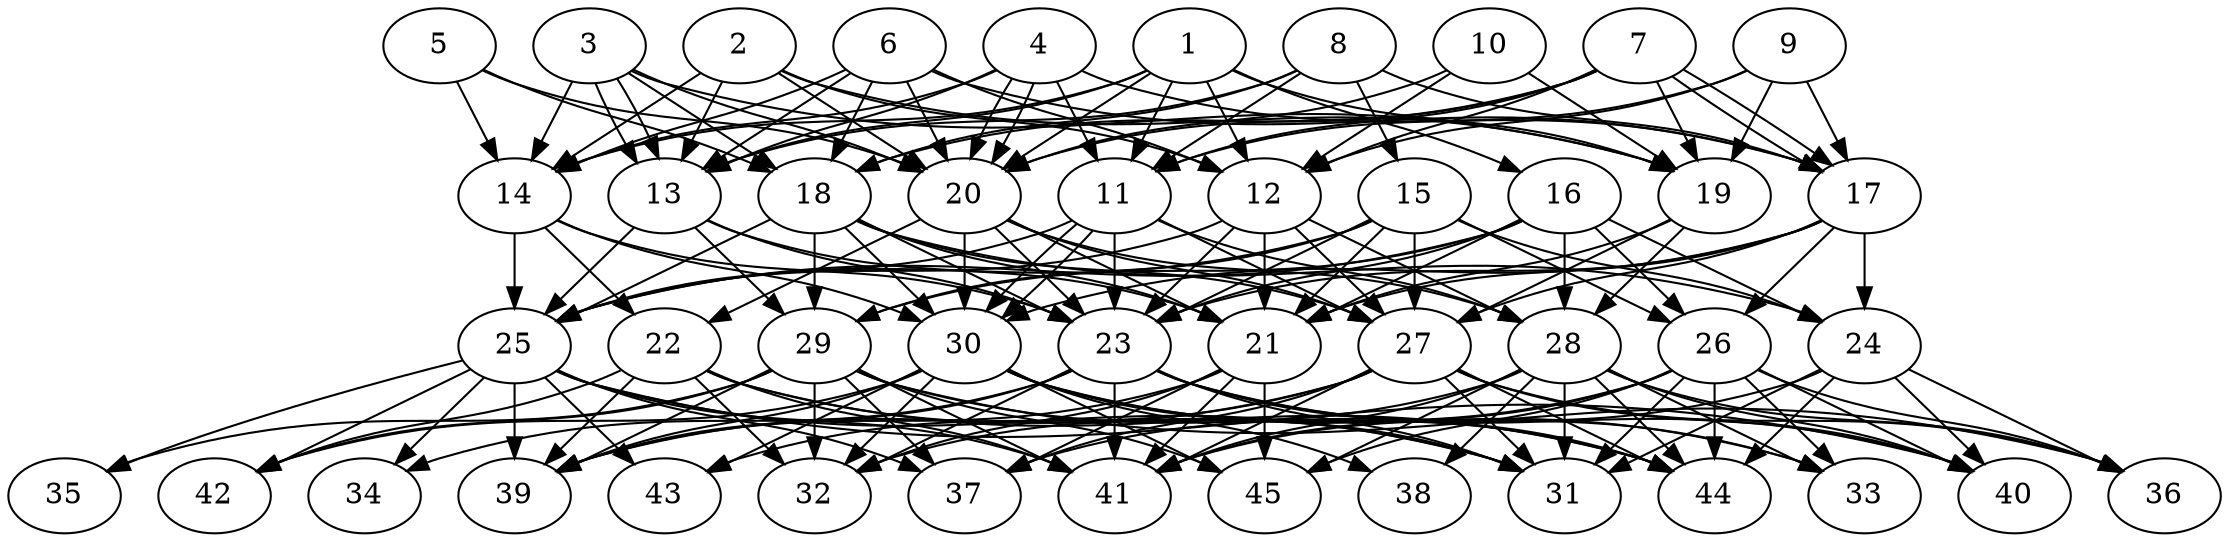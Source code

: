 // DAG automatically generated by daggen at Thu Oct  3 14:07:25 2019
// ./daggen --dot -n 45 --ccr 0.5 --fat 0.7 --regular 0.7 --density 0.9 --mindata 5242880 --maxdata 52428800 
digraph G {
  1 [size="14469120", alpha="0.10", expect_size="7234560"] 
  1 -> 11 [size ="7234560"]
  1 -> 12 [size ="7234560"]
  1 -> 13 [size ="7234560"]
  1 -> 14 [size ="7234560"]
  1 -> 16 [size ="7234560"]
  1 -> 19 [size ="7234560"]
  1 -> 20 [size ="7234560"]
  2 [size="97304576", alpha="0.08", expect_size="48652288"] 
  2 -> 12 [size ="48652288"]
  2 -> 13 [size ="48652288"]
  2 -> 14 [size ="48652288"]
  2 -> 19 [size ="48652288"]
  2 -> 20 [size ="48652288"]
  3 [size="48211968", alpha="0.11", expect_size="24105984"] 
  3 -> 13 [size ="24105984"]
  3 -> 13 [size ="24105984"]
  3 -> 14 [size ="24105984"]
  3 -> 18 [size ="24105984"]
  3 -> 19 [size ="24105984"]
  3 -> 20 [size ="24105984"]
  4 [size="59117568", alpha="0.11", expect_size="29558784"] 
  4 -> 11 [size ="29558784"]
  4 -> 13 [size ="29558784"]
  4 -> 14 [size ="29558784"]
  4 -> 17 [size ="29558784"]
  4 -> 20 [size ="29558784"]
  4 -> 20 [size ="29558784"]
  5 [size="87920640", alpha="0.17", expect_size="43960320"] 
  5 -> 14 [size ="43960320"]
  5 -> 18 [size ="43960320"]
  5 -> 20 [size ="43960320"]
  6 [size="46811136", alpha="0.16", expect_size="23405568"] 
  6 -> 12 [size ="23405568"]
  6 -> 13 [size ="23405568"]
  6 -> 14 [size ="23405568"]
  6 -> 17 [size ="23405568"]
  6 -> 18 [size ="23405568"]
  6 -> 20 [size ="23405568"]
  7 [size="94568448", alpha="0.01", expect_size="47284224"] 
  7 -> 11 [size ="47284224"]
  7 -> 12 [size ="47284224"]
  7 -> 17 [size ="47284224"]
  7 -> 17 [size ="47284224"]
  7 -> 18 [size ="47284224"]
  7 -> 19 [size ="47284224"]
  7 -> 20 [size ="47284224"]
  8 [size="70047744", alpha="0.12", expect_size="35023872"] 
  8 -> 11 [size ="35023872"]
  8 -> 13 [size ="35023872"]
  8 -> 15 [size ="35023872"]
  8 -> 17 [size ="35023872"]
  8 -> 18 [size ="35023872"]
  9 [size="58712064", alpha="0.09", expect_size="29356032"] 
  9 -> 11 [size ="29356032"]
  9 -> 12 [size ="29356032"]
  9 -> 17 [size ="29356032"]
  9 -> 19 [size ="29356032"]
  10 [size="66304000", alpha="0.10", expect_size="33152000"] 
  10 -> 12 [size ="33152000"]
  10 -> 19 [size ="33152000"]
  10 -> 20 [size ="33152000"]
  11 [size="44417024", alpha="0.04", expect_size="22208512"] 
  11 -> 23 [size ="22208512"]
  11 -> 25 [size ="22208512"]
  11 -> 27 [size ="22208512"]
  11 -> 28 [size ="22208512"]
  11 -> 30 [size ="22208512"]
  11 -> 30 [size ="22208512"]
  12 [size="90318848", alpha="0.04", expect_size="45159424"] 
  12 -> 21 [size ="45159424"]
  12 -> 23 [size ="45159424"]
  12 -> 25 [size ="45159424"]
  12 -> 27 [size ="45159424"]
  12 -> 28 [size ="45159424"]
  13 [size="35416064", alpha="0.14", expect_size="17708032"] 
  13 -> 21 [size ="17708032"]
  13 -> 23 [size ="17708032"]
  13 -> 25 [size ="17708032"]
  13 -> 29 [size ="17708032"]
  14 [size="87928832", alpha="0.07", expect_size="43964416"] 
  14 -> 22 [size ="43964416"]
  14 -> 23 [size ="43964416"]
  14 -> 25 [size ="43964416"]
  14 -> 30 [size ="43964416"]
  15 [size="46045184", alpha="0.12", expect_size="23022592"] 
  15 -> 21 [size ="23022592"]
  15 -> 23 [size ="23022592"]
  15 -> 24 [size ="23022592"]
  15 -> 25 [size ="23022592"]
  15 -> 26 [size ="23022592"]
  15 -> 27 [size ="23022592"]
  15 -> 29 [size ="23022592"]
  16 [size="33501184", alpha="0.00", expect_size="16750592"] 
  16 -> 21 [size ="16750592"]
  16 -> 23 [size ="16750592"]
  16 -> 24 [size ="16750592"]
  16 -> 25 [size ="16750592"]
  16 -> 26 [size ="16750592"]
  16 -> 28 [size ="16750592"]
  16 -> 29 [size ="16750592"]
  17 [size="14422016", alpha="0.00", expect_size="7211008"] 
  17 -> 21 [size ="7211008"]
  17 -> 23 [size ="7211008"]
  17 -> 24 [size ="7211008"]
  17 -> 26 [size ="7211008"]
  17 -> 27 [size ="7211008"]
  17 -> 30 [size ="7211008"]
  18 [size="18927616", alpha="0.17", expect_size="9463808"] 
  18 -> 21 [size ="9463808"]
  18 -> 23 [size ="9463808"]
  18 -> 24 [size ="9463808"]
  18 -> 25 [size ="9463808"]
  18 -> 27 [size ="9463808"]
  18 -> 29 [size ="9463808"]
  18 -> 30 [size ="9463808"]
  19 [size="74016768", alpha="0.17", expect_size="37008384"] 
  19 -> 21 [size ="37008384"]
  19 -> 27 [size ="37008384"]
  19 -> 28 [size ="37008384"]
  20 [size="22159360", alpha="0.18", expect_size="11079680"] 
  20 -> 21 [size ="11079680"]
  20 -> 22 [size ="11079680"]
  20 -> 23 [size ="11079680"]
  20 -> 27 [size ="11079680"]
  20 -> 28 [size ="11079680"]
  20 -> 30 [size ="11079680"]
  21 [size="69642240", alpha="0.19", expect_size="34821120"] 
  21 -> 32 [size ="34821120"]
  21 -> 37 [size ="34821120"]
  21 -> 39 [size ="34821120"]
  21 -> 41 [size ="34821120"]
  21 -> 45 [size ="34821120"]
  22 [size="86808576", alpha="0.19", expect_size="43404288"] 
  22 -> 31 [size ="43404288"]
  22 -> 32 [size ="43404288"]
  22 -> 39 [size ="43404288"]
  22 -> 41 [size ="43404288"]
  22 -> 42 [size ="43404288"]
  22 -> 44 [size ="43404288"]
  23 [size="13248512", alpha="0.07", expect_size="6624256"] 
  23 -> 31 [size ="6624256"]
  23 -> 32 [size ="6624256"]
  23 -> 33 [size ="6624256"]
  23 -> 34 [size ="6624256"]
  23 -> 39 [size ="6624256"]
  23 -> 40 [size ="6624256"]
  23 -> 41 [size ="6624256"]
  23 -> 44 [size ="6624256"]
  24 [size="77352960", alpha="0.05", expect_size="38676480"] 
  24 -> 31 [size ="38676480"]
  24 -> 36 [size ="38676480"]
  24 -> 40 [size ="38676480"]
  24 -> 41 [size ="38676480"]
  24 -> 44 [size ="38676480"]
  25 [size="16035840", alpha="0.20", expect_size="8017920"] 
  25 -> 31 [size ="8017920"]
  25 -> 34 [size ="8017920"]
  25 -> 35 [size ="8017920"]
  25 -> 37 [size ="8017920"]
  25 -> 39 [size ="8017920"]
  25 -> 40 [size ="8017920"]
  25 -> 41 [size ="8017920"]
  25 -> 42 [size ="8017920"]
  25 -> 43 [size ="8017920"]
  26 [size="72308736", alpha="0.02", expect_size="36154368"] 
  26 -> 31 [size ="36154368"]
  26 -> 33 [size ="36154368"]
  26 -> 36 [size ="36154368"]
  26 -> 37 [size ="36154368"]
  26 -> 40 [size ="36154368"]
  26 -> 41 [size ="36154368"]
  26 -> 44 [size ="36154368"]
  26 -> 45 [size ="36154368"]
  27 [size="73359360", alpha="0.02", expect_size="36679680"] 
  27 -> 31 [size ="36679680"]
  27 -> 36 [size ="36679680"]
  27 -> 37 [size ="36679680"]
  27 -> 39 [size ="36679680"]
  27 -> 40 [size ="36679680"]
  27 -> 41 [size ="36679680"]
  27 -> 43 [size ="36679680"]
  27 -> 44 [size ="36679680"]
  28 [size="73912320", alpha="0.15", expect_size="36956160"] 
  28 -> 31 [size ="36956160"]
  28 -> 32 [size ="36956160"]
  28 -> 33 [size ="36956160"]
  28 -> 36 [size ="36956160"]
  28 -> 38 [size ="36956160"]
  28 -> 40 [size ="36956160"]
  28 -> 41 [size ="36956160"]
  28 -> 44 [size ="36956160"]
  28 -> 45 [size ="36956160"]
  29 [size="61777920", alpha="0.18", expect_size="30888960"] 
  29 -> 32 [size ="30888960"]
  29 -> 35 [size ="30888960"]
  29 -> 36 [size ="30888960"]
  29 -> 37 [size ="30888960"]
  29 -> 39 [size ="30888960"]
  29 -> 41 [size ="30888960"]
  29 -> 42 [size ="30888960"]
  29 -> 44 [size ="30888960"]
  29 -> 45 [size ="30888960"]
  30 [size="47751168", alpha="0.13", expect_size="23875584"] 
  30 -> 31 [size ="23875584"]
  30 -> 32 [size ="23875584"]
  30 -> 33 [size ="23875584"]
  30 -> 38 [size ="23875584"]
  30 -> 39 [size ="23875584"]
  30 -> 42 [size ="23875584"]
  30 -> 43 [size ="23875584"]
  30 -> 44 [size ="23875584"]
  30 -> 45 [size ="23875584"]
  31 [size="36718592", alpha="0.15", expect_size="18359296"] 
  32 [size="32663552", alpha="0.13", expect_size="16331776"] 
  33 [size="28039168", alpha="0.18", expect_size="14019584"] 
  34 [size="60569600", alpha="0.18", expect_size="30284800"] 
  35 [size="84514816", alpha="0.06", expect_size="42257408"] 
  36 [size="82939904", alpha="0.19", expect_size="41469952"] 
  37 [size="92170240", alpha="0.13", expect_size="46085120"] 
  38 [size="101920768", alpha="0.09", expect_size="50960384"] 
  39 [size="77379584", alpha="0.18", expect_size="38689792"] 
  40 [size="66775040", alpha="0.09", expect_size="33387520"] 
  41 [size="31555584", alpha="0.14", expect_size="15777792"] 
  42 [size="100024320", alpha="0.14", expect_size="50012160"] 
  43 [size="68900864", alpha="0.15", expect_size="34450432"] 
  44 [size="57485312", alpha="0.10", expect_size="28742656"] 
  45 [size="48852992", alpha="0.06", expect_size="24426496"] 
}
